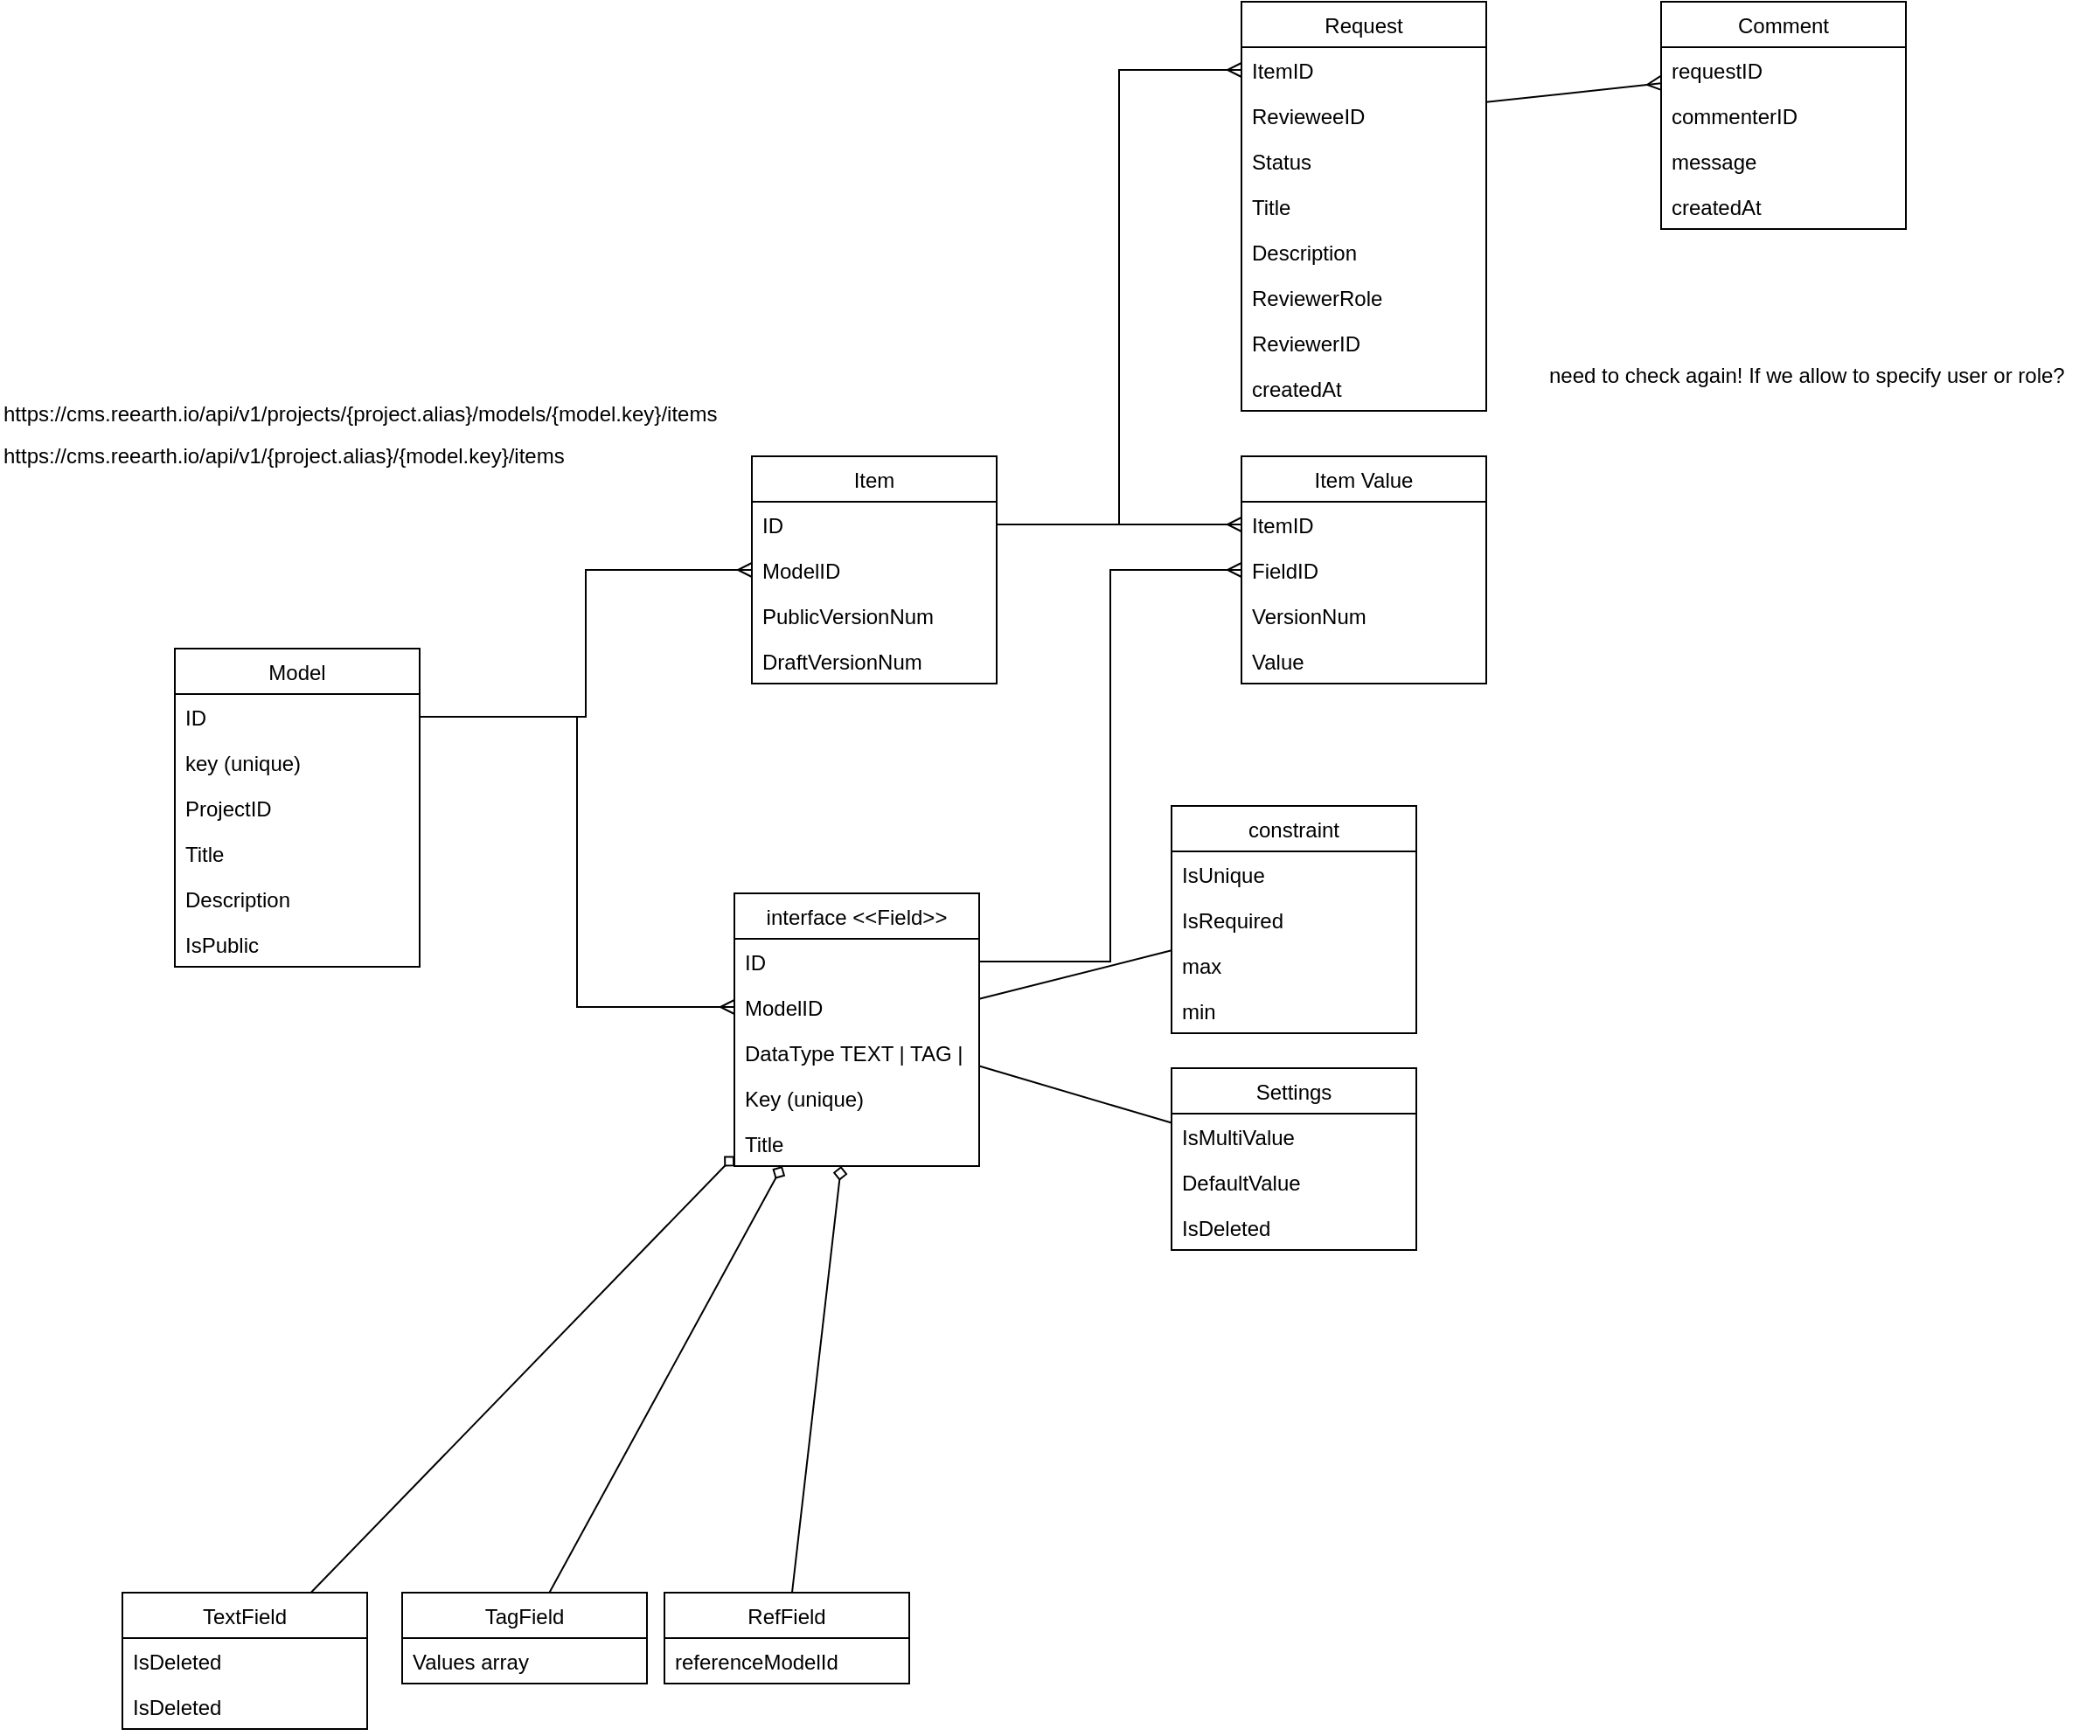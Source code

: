 <mxfile>
    <diagram id="STr8i4A3Qm90U7jZLn0f" name="Schema-Item">
        <mxGraphModel dx="1074" dy="1882" grid="1" gridSize="10" guides="1" tooltips="1" connect="1" arrows="1" fold="1" page="1" pageScale="1" pageWidth="850" pageHeight="1100" math="0" shadow="0">
            <root>
                <mxCell id="0"/>
                <mxCell id="1" parent="0"/>
                <mxCell id="EEAK7onT2T1zqi9nNM-X-1" value="Model" style="swimlane;fontStyle=0;childLayout=stackLayout;horizontal=1;startSize=26;fillColor=none;horizontalStack=0;resizeParent=1;resizeParentMax=0;resizeLast=0;collapsible=1;marginBottom=0;" parent="1" vertex="1">
                    <mxGeometry x="110" y="210" width="140" height="182" as="geometry">
                        <mxRectangle x="110" y="220" width="50" height="26" as="alternateBounds"/>
                    </mxGeometry>
                </mxCell>
                <mxCell id="EEAK7onT2T1zqi9nNM-X-2" value="ID" style="text;strokeColor=none;fillColor=none;align=left;verticalAlign=top;spacingLeft=4;spacingRight=4;overflow=hidden;rotatable=0;points=[[0,0.5],[1,0.5]];portConstraint=eastwest;" parent="EEAK7onT2T1zqi9nNM-X-1" vertex="1">
                    <mxGeometry y="26" width="140" height="26" as="geometry"/>
                </mxCell>
                <mxCell id="48" value="key (unique)" style="text;strokeColor=none;fillColor=none;align=left;verticalAlign=top;spacingLeft=4;spacingRight=4;overflow=hidden;rotatable=0;points=[[0,0.5],[1,0.5]];portConstraint=eastwest;" parent="EEAK7onT2T1zqi9nNM-X-1" vertex="1">
                    <mxGeometry y="52" width="140" height="26" as="geometry"/>
                </mxCell>
                <mxCell id="EEAK7onT2T1zqi9nNM-X-14" value="ProjectID" style="text;strokeColor=none;fillColor=none;align=left;verticalAlign=top;spacingLeft=4;spacingRight=4;overflow=hidden;rotatable=0;points=[[0,0.5],[1,0.5]];portConstraint=eastwest;" parent="EEAK7onT2T1zqi9nNM-X-1" vertex="1">
                    <mxGeometry y="78" width="140" height="26" as="geometry"/>
                </mxCell>
                <mxCell id="EEAK7onT2T1zqi9nNM-X-3" value="Title" style="text;strokeColor=none;fillColor=none;align=left;verticalAlign=top;spacingLeft=4;spacingRight=4;overflow=hidden;rotatable=0;points=[[0,0.5],[1,0.5]];portConstraint=eastwest;" parent="EEAK7onT2T1zqi9nNM-X-1" vertex="1">
                    <mxGeometry y="104" width="140" height="26" as="geometry"/>
                </mxCell>
                <mxCell id="EEAK7onT2T1zqi9nNM-X-4" value="Description" style="text;strokeColor=none;fillColor=none;align=left;verticalAlign=top;spacingLeft=4;spacingRight=4;overflow=hidden;rotatable=0;points=[[0,0.5],[1,0.5]];portConstraint=eastwest;" parent="EEAK7onT2T1zqi9nNM-X-1" vertex="1">
                    <mxGeometry y="130" width="140" height="26" as="geometry"/>
                </mxCell>
                <mxCell id="EEAK7onT2T1zqi9nNM-X-5" value="IsPublic" style="text;strokeColor=none;fillColor=none;align=left;verticalAlign=top;spacingLeft=4;spacingRight=4;overflow=hidden;rotatable=0;points=[[0,0.5],[1,0.5]];portConstraint=eastwest;" parent="EEAK7onT2T1zqi9nNM-X-1" vertex="1">
                    <mxGeometry y="156" width="140" height="26" as="geometry"/>
                </mxCell>
                <mxCell id="EEAK7onT2T1zqi9nNM-X-6" value="interface &lt;&lt;Field&gt;&gt;" style="swimlane;fontStyle=0;childLayout=stackLayout;horizontal=1;startSize=26;fillColor=none;horizontalStack=0;resizeParent=1;resizeParentMax=0;resizeLast=0;collapsible=1;marginBottom=0;" parent="1" vertex="1">
                    <mxGeometry x="430" y="350" width="140" height="156" as="geometry">
                        <mxRectangle x="110" y="220" width="50" height="26" as="alternateBounds"/>
                    </mxGeometry>
                </mxCell>
                <mxCell id="EEAK7onT2T1zqi9nNM-X-7" value="ID" style="text;strokeColor=none;fillColor=none;align=left;verticalAlign=top;spacingLeft=4;spacingRight=4;overflow=hidden;rotatable=0;points=[[0,0.5],[1,0.5]];portConstraint=eastwest;" parent="EEAK7onT2T1zqi9nNM-X-6" vertex="1">
                    <mxGeometry y="26" width="140" height="26" as="geometry"/>
                </mxCell>
                <mxCell id="EEAK7onT2T1zqi9nNM-X-15" value="ModelID" style="text;strokeColor=none;fillColor=none;align=left;verticalAlign=top;spacingLeft=4;spacingRight=4;overflow=hidden;rotatable=0;points=[[0,0.5],[1,0.5]];portConstraint=eastwest;" parent="EEAK7onT2T1zqi9nNM-X-6" vertex="1">
                    <mxGeometry y="52" width="140" height="26" as="geometry"/>
                </mxCell>
                <mxCell id="EEAK7onT2T1zqi9nNM-X-8" value="DataType TEXT | TAG | ..." style="text;strokeColor=none;fillColor=none;align=left;verticalAlign=top;spacingLeft=4;spacingRight=4;overflow=hidden;rotatable=0;points=[[0,0.5],[1,0.5]];portConstraint=eastwest;" parent="EEAK7onT2T1zqi9nNM-X-6" vertex="1">
                    <mxGeometry y="78" width="140" height="26" as="geometry"/>
                </mxCell>
                <mxCell id="EEAK7onT2T1zqi9nNM-X-12" value="Key (unique)" style="text;strokeColor=none;fillColor=none;align=left;verticalAlign=top;spacingLeft=4;spacingRight=4;overflow=hidden;rotatable=0;points=[[0,0.5],[1,0.5]];portConstraint=eastwest;" parent="EEAK7onT2T1zqi9nNM-X-6" vertex="1">
                    <mxGeometry y="104" width="140" height="26" as="geometry"/>
                </mxCell>
                <mxCell id="EEAK7onT2T1zqi9nNM-X-11" value="Title" style="text;strokeColor=none;fillColor=none;align=left;verticalAlign=top;spacingLeft=4;spacingRight=4;overflow=hidden;rotatable=0;points=[[0,0.5],[1,0.5]];portConstraint=eastwest;" parent="EEAK7onT2T1zqi9nNM-X-6" vertex="1">
                    <mxGeometry y="130" width="140" height="26" as="geometry"/>
                </mxCell>
                <mxCell id="EEAK7onT2T1zqi9nNM-X-21" style="edgeStyle=orthogonalEdgeStyle;rounded=0;orthogonalLoop=1;jettySize=auto;html=1;endArrow=ERmany;endFill=0;" parent="1" source="EEAK7onT2T1zqi9nNM-X-2" target="EEAK7onT2T1zqi9nNM-X-15" edge="1">
                    <mxGeometry relative="1" as="geometry"/>
                </mxCell>
                <mxCell id="EEAK7onT2T1zqi9nNM-X-22" value="Item" style="swimlane;fontStyle=0;childLayout=stackLayout;horizontal=1;startSize=26;fillColor=none;horizontalStack=0;resizeParent=1;resizeParentMax=0;resizeLast=0;collapsible=1;marginBottom=0;" parent="1" vertex="1">
                    <mxGeometry x="440" y="100" width="140" height="130" as="geometry"/>
                </mxCell>
                <mxCell id="EEAK7onT2T1zqi9nNM-X-26" value="ID" style="text;strokeColor=none;fillColor=none;align=left;verticalAlign=top;spacingLeft=4;spacingRight=4;overflow=hidden;rotatable=0;points=[[0,0.5],[1,0.5]];portConstraint=eastwest;" parent="EEAK7onT2T1zqi9nNM-X-22" vertex="1">
                    <mxGeometry y="26" width="140" height="26" as="geometry"/>
                </mxCell>
                <mxCell id="EEAK7onT2T1zqi9nNM-X-27" value="ModelID" style="text;strokeColor=none;fillColor=none;align=left;verticalAlign=top;spacingLeft=4;spacingRight=4;overflow=hidden;rotatable=0;points=[[0,0.5],[1,0.5]];portConstraint=eastwest;" parent="EEAK7onT2T1zqi9nNM-X-22" vertex="1">
                    <mxGeometry y="52" width="140" height="26" as="geometry"/>
                </mxCell>
                <mxCell id="EEAK7onT2T1zqi9nNM-X-23" value="PublicVersionNum" style="text;strokeColor=none;fillColor=none;align=left;verticalAlign=top;spacingLeft=4;spacingRight=4;overflow=hidden;rotatable=0;points=[[0,0.5],[1,0.5]];portConstraint=eastwest;" parent="EEAK7onT2T1zqi9nNM-X-22" vertex="1">
                    <mxGeometry y="78" width="140" height="26" as="geometry"/>
                </mxCell>
                <mxCell id="EEAK7onT2T1zqi9nNM-X-24" value="DraftVersionNum" style="text;strokeColor=none;fillColor=none;align=left;verticalAlign=top;spacingLeft=4;spacingRight=4;overflow=hidden;rotatable=0;points=[[0,0.5],[1,0.5]];portConstraint=eastwest;" parent="EEAK7onT2T1zqi9nNM-X-22" vertex="1">
                    <mxGeometry y="104" width="140" height="26" as="geometry"/>
                </mxCell>
                <mxCell id="EEAK7onT2T1zqi9nNM-X-28" value="Item Value" style="swimlane;fontStyle=0;childLayout=stackLayout;horizontal=1;startSize=26;fillColor=none;horizontalStack=0;resizeParent=1;resizeParentMax=0;resizeLast=0;collapsible=1;marginBottom=0;" parent="1" vertex="1">
                    <mxGeometry x="720" y="100" width="140" height="130" as="geometry"/>
                </mxCell>
                <mxCell id="EEAK7onT2T1zqi9nNM-X-29" value="ItemID" style="text;strokeColor=none;fillColor=none;align=left;verticalAlign=top;spacingLeft=4;spacingRight=4;overflow=hidden;rotatable=0;points=[[0,0.5],[1,0.5]];portConstraint=eastwest;" parent="EEAK7onT2T1zqi9nNM-X-28" vertex="1">
                    <mxGeometry y="26" width="140" height="26" as="geometry"/>
                </mxCell>
                <mxCell id="EEAK7onT2T1zqi9nNM-X-30" value="FieldID" style="text;strokeColor=none;fillColor=none;align=left;verticalAlign=top;spacingLeft=4;spacingRight=4;overflow=hidden;rotatable=0;points=[[0,0.5],[1,0.5]];portConstraint=eastwest;" parent="EEAK7onT2T1zqi9nNM-X-28" vertex="1">
                    <mxGeometry y="52" width="140" height="26" as="geometry"/>
                </mxCell>
                <mxCell id="EEAK7onT2T1zqi9nNM-X-46" value="VersionNum" style="text;strokeColor=none;fillColor=none;align=left;verticalAlign=top;spacingLeft=4;spacingRight=4;overflow=hidden;rotatable=0;points=[[0,0.5],[1,0.5]];portConstraint=eastwest;" parent="EEAK7onT2T1zqi9nNM-X-28" vertex="1">
                    <mxGeometry y="78" width="140" height="26" as="geometry"/>
                </mxCell>
                <mxCell id="EEAK7onT2T1zqi9nNM-X-31" value="Value" style="text;strokeColor=none;fillColor=none;align=left;verticalAlign=top;spacingLeft=4;spacingRight=4;overflow=hidden;rotatable=0;points=[[0,0.5],[1,0.5]];portConstraint=eastwest;" parent="EEAK7onT2T1zqi9nNM-X-28" vertex="1">
                    <mxGeometry y="104" width="140" height="26" as="geometry"/>
                </mxCell>
                <mxCell id="EEAK7onT2T1zqi9nNM-X-36" style="edgeStyle=orthogonalEdgeStyle;rounded=0;orthogonalLoop=1;jettySize=auto;html=1;endArrow=ERmany;endFill=0;" parent="1" source="EEAK7onT2T1zqi9nNM-X-26" target="EEAK7onT2T1zqi9nNM-X-29" edge="1">
                    <mxGeometry relative="1" as="geometry"/>
                </mxCell>
                <mxCell id="EEAK7onT2T1zqi9nNM-X-37" style="edgeStyle=orthogonalEdgeStyle;rounded=0;orthogonalLoop=1;jettySize=auto;html=1;endArrow=ERmany;endFill=0;" parent="1" source="EEAK7onT2T1zqi9nNM-X-7" target="EEAK7onT2T1zqi9nNM-X-30" edge="1">
                    <mxGeometry relative="1" as="geometry"/>
                </mxCell>
                <mxCell id="EEAK7onT2T1zqi9nNM-X-38" style="edgeStyle=orthogonalEdgeStyle;rounded=0;orthogonalLoop=1;jettySize=auto;html=1;endArrow=ERmany;endFill=0;" parent="1" source="EEAK7onT2T1zqi9nNM-X-2" target="EEAK7onT2T1zqi9nNM-X-27" edge="1">
                    <mxGeometry relative="1" as="geometry"/>
                </mxCell>
                <mxCell id="EEAK7onT2T1zqi9nNM-X-39" value="Request" style="swimlane;fontStyle=0;childLayout=stackLayout;horizontal=1;startSize=26;fillColor=none;horizontalStack=0;resizeParent=1;resizeParentMax=0;resizeLast=0;collapsible=1;marginBottom=0;" parent="1" vertex="1">
                    <mxGeometry x="720" y="-160" width="140" height="234" as="geometry"/>
                </mxCell>
                <mxCell id="EEAK7onT2T1zqi9nNM-X-40" value="ItemID" style="text;strokeColor=none;fillColor=none;align=left;verticalAlign=top;spacingLeft=4;spacingRight=4;overflow=hidden;rotatable=0;points=[[0,0.5],[1,0.5]];portConstraint=eastwest;" parent="EEAK7onT2T1zqi9nNM-X-39" vertex="1">
                    <mxGeometry y="26" width="140" height="26" as="geometry"/>
                </mxCell>
                <mxCell id="49" value="RevieweeID" style="text;strokeColor=none;fillColor=none;align=left;verticalAlign=top;spacingLeft=4;spacingRight=4;overflow=hidden;rotatable=0;points=[[0,0.5],[1,0.5]];portConstraint=eastwest;" parent="EEAK7onT2T1zqi9nNM-X-39" vertex="1">
                    <mxGeometry y="52" width="140" height="26" as="geometry"/>
                </mxCell>
                <mxCell id="EEAK7onT2T1zqi9nNM-X-44" value="Status" style="text;strokeColor=none;fillColor=none;align=left;verticalAlign=top;spacingLeft=4;spacingRight=4;overflow=hidden;rotatable=0;points=[[0,0.5],[1,0.5]];portConstraint=eastwest;" parent="EEAK7onT2T1zqi9nNM-X-39" vertex="1">
                    <mxGeometry y="78" width="140" height="26" as="geometry"/>
                </mxCell>
                <mxCell id="EEAK7onT2T1zqi9nNM-X-41" value="Title" style="text;strokeColor=none;fillColor=none;align=left;verticalAlign=top;spacingLeft=4;spacingRight=4;overflow=hidden;rotatable=0;points=[[0,0.5],[1,0.5]];portConstraint=eastwest;" parent="EEAK7onT2T1zqi9nNM-X-39" vertex="1">
                    <mxGeometry y="104" width="140" height="26" as="geometry"/>
                </mxCell>
                <mxCell id="EEAK7onT2T1zqi9nNM-X-42" value="Description" style="text;strokeColor=none;fillColor=none;align=left;verticalAlign=top;spacingLeft=4;spacingRight=4;overflow=hidden;rotatable=0;points=[[0,0.5],[1,0.5]];portConstraint=eastwest;" parent="EEAK7onT2T1zqi9nNM-X-39" vertex="1">
                    <mxGeometry y="130" width="140" height="26" as="geometry"/>
                </mxCell>
                <mxCell id="EEAK7onT2T1zqi9nNM-X-43" value="ReviewerRole" style="text;strokeColor=none;fillColor=none;align=left;verticalAlign=top;spacingLeft=4;spacingRight=4;overflow=hidden;rotatable=0;points=[[0,0.5],[1,0.5]];portConstraint=eastwest;" parent="EEAK7onT2T1zqi9nNM-X-39" vertex="1">
                    <mxGeometry y="156" width="140" height="26" as="geometry"/>
                </mxCell>
                <mxCell id="60" value="ReviewerID" style="text;strokeColor=none;fillColor=none;align=left;verticalAlign=top;spacingLeft=4;spacingRight=4;overflow=hidden;rotatable=0;points=[[0,0.5],[1,0.5]];portConstraint=eastwest;" parent="EEAK7onT2T1zqi9nNM-X-39" vertex="1">
                    <mxGeometry y="182" width="140" height="26" as="geometry"/>
                </mxCell>
                <mxCell id="59" value="createdAt" style="text;strokeColor=none;fillColor=none;align=left;verticalAlign=top;spacingLeft=4;spacingRight=4;overflow=hidden;rotatable=0;points=[[0,0.5],[1,0.5]];portConstraint=eastwest;" parent="EEAK7onT2T1zqi9nNM-X-39" vertex="1">
                    <mxGeometry y="208" width="140" height="26" as="geometry"/>
                </mxCell>
                <mxCell id="EEAK7onT2T1zqi9nNM-X-45" style="edgeStyle=orthogonalEdgeStyle;rounded=0;orthogonalLoop=1;jettySize=auto;html=1;entryX=0;entryY=0.5;entryDx=0;entryDy=0;endArrow=ERmany;endFill=0;" parent="1" source="EEAK7onT2T1zqi9nNM-X-26" target="EEAK7onT2T1zqi9nNM-X-40" edge="1">
                    <mxGeometry relative="1" as="geometry"/>
                </mxCell>
                <mxCell id="15" style="edgeStyle=none;html=1;endArrow=diamond;endFill=0;" parent="1" source="2" target="EEAK7onT2T1zqi9nNM-X-6" edge="1">
                    <mxGeometry relative="1" as="geometry"/>
                </mxCell>
                <mxCell id="2" value="TextField" style="swimlane;fontStyle=0;childLayout=stackLayout;horizontal=1;startSize=26;fillColor=none;horizontalStack=0;resizeParent=1;resizeParentMax=0;resizeLast=0;collapsible=1;marginBottom=0;" parent="1" vertex="1">
                    <mxGeometry x="80" y="750" width="140" height="78" as="geometry">
                        <mxRectangle x="110" y="220" width="50" height="26" as="alternateBounds"/>
                    </mxGeometry>
                </mxCell>
                <mxCell id="16" value="IsDeleted" style="text;strokeColor=none;fillColor=none;align=left;verticalAlign=top;spacingLeft=4;spacingRight=4;overflow=hidden;rotatable=0;points=[[0,0.5],[1,0.5]];portConstraint=eastwest;" parent="2" vertex="1">
                    <mxGeometry y="26" width="140" height="26" as="geometry"/>
                </mxCell>
                <mxCell id="14" value="IsDeleted" style="text;strokeColor=none;fillColor=none;align=left;verticalAlign=top;spacingLeft=4;spacingRight=4;overflow=hidden;rotatable=0;points=[[0,0.5],[1,0.5]];portConstraint=eastwest;" parent="2" vertex="1">
                    <mxGeometry y="52" width="140" height="26" as="geometry"/>
                </mxCell>
                <mxCell id="40" style="edgeStyle=none;html=1;endArrow=none;endFill=0;" parent="1" source="17" target="EEAK7onT2T1zqi9nNM-X-6" edge="1">
                    <mxGeometry relative="1" as="geometry"/>
                </mxCell>
                <mxCell id="17" value="constraint" style="swimlane;fontStyle=0;childLayout=stackLayout;horizontal=1;startSize=26;fillColor=none;horizontalStack=0;resizeParent=1;resizeParentMax=0;resizeLast=0;collapsible=1;marginBottom=0;" parent="1" vertex="1">
                    <mxGeometry x="680" y="300" width="140" height="130" as="geometry">
                        <mxRectangle x="110" y="220" width="50" height="26" as="alternateBounds"/>
                    </mxGeometry>
                </mxCell>
                <mxCell id="27" value="IsUnique" style="text;strokeColor=none;fillColor=none;align=left;verticalAlign=top;spacingLeft=4;spacingRight=4;overflow=hidden;rotatable=0;points=[[0,0.5],[1,0.5]];portConstraint=eastwest;" parent="17" vertex="1">
                    <mxGeometry y="26" width="140" height="26" as="geometry"/>
                </mxCell>
                <mxCell id="28" value="IsRequired" style="text;strokeColor=none;fillColor=none;align=left;verticalAlign=top;spacingLeft=4;spacingRight=4;overflow=hidden;rotatable=0;points=[[0,0.5],[1,0.5]];portConstraint=eastwest;" parent="17" vertex="1">
                    <mxGeometry y="52" width="140" height="26" as="geometry"/>
                </mxCell>
                <mxCell id="38" value="max" style="text;strokeColor=none;fillColor=none;align=left;verticalAlign=top;spacingLeft=4;spacingRight=4;overflow=hidden;rotatable=0;points=[[0,0.5],[1,0.5]];portConstraint=eastwest;" parent="17" vertex="1">
                    <mxGeometry y="78" width="140" height="26" as="geometry"/>
                </mxCell>
                <mxCell id="39" value="min" style="text;strokeColor=none;fillColor=none;align=left;verticalAlign=top;spacingLeft=4;spacingRight=4;overflow=hidden;rotatable=0;points=[[0,0.5],[1,0.5]];portConstraint=eastwest;" parent="17" vertex="1">
                    <mxGeometry y="104" width="140" height="26" as="geometry"/>
                </mxCell>
                <mxCell id="46" style="edgeStyle=none;html=1;endArrow=none;endFill=0;" parent="1" source="30" target="EEAK7onT2T1zqi9nNM-X-6" edge="1">
                    <mxGeometry relative="1" as="geometry"/>
                </mxCell>
                <mxCell id="30" value="Settings" style="swimlane;fontStyle=0;childLayout=stackLayout;horizontal=1;startSize=26;fillColor=none;horizontalStack=0;resizeParent=1;resizeParentMax=0;resizeLast=0;collapsible=1;marginBottom=0;" parent="1" vertex="1">
                    <mxGeometry x="680" y="450" width="140" height="104" as="geometry">
                        <mxRectangle x="110" y="220" width="50" height="26" as="alternateBounds"/>
                    </mxGeometry>
                </mxCell>
                <mxCell id="31" value="IsMultiValue" style="text;strokeColor=none;fillColor=none;align=left;verticalAlign=top;spacingLeft=4;spacingRight=4;overflow=hidden;rotatable=0;points=[[0,0.5],[1,0.5]];portConstraint=eastwest;" parent="30" vertex="1">
                    <mxGeometry y="26" width="140" height="26" as="geometry"/>
                </mxCell>
                <mxCell id="32" value="DefaultValue" style="text;strokeColor=none;fillColor=none;align=left;verticalAlign=top;spacingLeft=4;spacingRight=4;overflow=hidden;rotatable=0;points=[[0,0.5],[1,0.5]];portConstraint=eastwest;" parent="30" vertex="1">
                    <mxGeometry y="52" width="140" height="26" as="geometry"/>
                </mxCell>
                <mxCell id="EEAK7onT2T1zqi9nNM-X-33" value="IsDeleted" style="text;strokeColor=none;fillColor=none;align=left;verticalAlign=top;spacingLeft=4;spacingRight=4;overflow=hidden;rotatable=0;points=[[0,0.5],[1,0.5]];portConstraint=eastwest;" parent="30" vertex="1">
                    <mxGeometry y="78" width="140" height="26" as="geometry"/>
                </mxCell>
                <mxCell id="62" style="edgeStyle=none;html=1;endArrow=diamond;endFill=0;" edge="1" parent="1" source="41" target="EEAK7onT2T1zqi9nNM-X-6">
                    <mxGeometry relative="1" as="geometry"/>
                </mxCell>
                <mxCell id="41" value="TagField" style="swimlane;fontStyle=0;childLayout=stackLayout;horizontal=1;startSize=26;fillColor=none;horizontalStack=0;resizeParent=1;resizeParentMax=0;resizeLast=0;collapsible=1;marginBottom=0;" parent="1" vertex="1">
                    <mxGeometry x="240" y="750" width="140" height="52" as="geometry">
                        <mxRectangle x="110" y="220" width="50" height="26" as="alternateBounds"/>
                    </mxGeometry>
                </mxCell>
                <mxCell id="43" value="Values array" style="text;strokeColor=none;fillColor=none;align=left;verticalAlign=top;spacingLeft=4;spacingRight=4;overflow=hidden;rotatable=0;points=[[0,0.5],[1,0.5]];portConstraint=eastwest;" parent="41" vertex="1">
                    <mxGeometry y="26" width="140" height="26" as="geometry"/>
                </mxCell>
                <mxCell id="63" style="edgeStyle=none;html=1;endArrow=diamond;endFill=0;" edge="1" parent="1" source="44" target="EEAK7onT2T1zqi9nNM-X-6">
                    <mxGeometry relative="1" as="geometry"/>
                </mxCell>
                <mxCell id="44" value="RefField" style="swimlane;fontStyle=0;childLayout=stackLayout;horizontal=1;startSize=26;fillColor=none;horizontalStack=0;resizeParent=1;resizeParentMax=0;resizeLast=0;collapsible=1;marginBottom=0;" parent="1" vertex="1">
                    <mxGeometry x="390" y="750" width="140" height="52" as="geometry">
                        <mxRectangle x="110" y="220" width="50" height="26" as="alternateBounds"/>
                    </mxGeometry>
                </mxCell>
                <mxCell id="45" value="referenceModelId" style="text;strokeColor=none;fillColor=none;align=left;verticalAlign=top;spacingLeft=4;spacingRight=4;overflow=hidden;rotatable=0;points=[[0,0.5],[1,0.5]];portConstraint=eastwest;" parent="44" vertex="1">
                    <mxGeometry y="26" width="140" height="26" as="geometry"/>
                </mxCell>
                <mxCell id="47" value="https://cms.reearth.io/api/v1/projects/{project.alias}/models/{model.key}/items" style="text;html=1;align=left;verticalAlign=middle;resizable=0;points=[];autosize=1;strokeColor=none;fillColor=none;" parent="1" vertex="1">
                    <mxGeometry x="10" y="66" width="420" height="20" as="geometry"/>
                </mxCell>
                <mxCell id="50" value="need to check again! If we allow to specify user or role?" style="text;strokeColor=none;fillColor=none;align=left;verticalAlign=top;spacingLeft=4;spacingRight=4;overflow=hidden;rotatable=0;points=[[0,0.5],[1,0.5]];portConstraint=eastwest;" parent="1" vertex="1">
                    <mxGeometry x="890" y="40" width="320" height="26" as="geometry"/>
                </mxCell>
                <mxCell id="51" value="Comment" style="swimlane;fontStyle=0;childLayout=stackLayout;horizontal=1;startSize=26;fillColor=none;horizontalStack=0;resizeParent=1;resizeParentMax=0;resizeLast=0;collapsible=1;marginBottom=0;" parent="1" vertex="1">
                    <mxGeometry x="960" y="-160" width="140" height="130" as="geometry"/>
                </mxCell>
                <mxCell id="52" value="requestID" style="text;strokeColor=none;fillColor=none;align=left;verticalAlign=top;spacingLeft=4;spacingRight=4;overflow=hidden;rotatable=0;points=[[0,0.5],[1,0.5]];portConstraint=eastwest;" parent="51" vertex="1">
                    <mxGeometry y="26" width="140" height="26" as="geometry"/>
                </mxCell>
                <mxCell id="53" value="commenterID" style="text;strokeColor=none;fillColor=none;align=left;verticalAlign=top;spacingLeft=4;spacingRight=4;overflow=hidden;rotatable=0;points=[[0,0.5],[1,0.5]];portConstraint=eastwest;" parent="51" vertex="1">
                    <mxGeometry y="52" width="140" height="26" as="geometry"/>
                </mxCell>
                <mxCell id="54" value="message" style="text;strokeColor=none;fillColor=none;align=left;verticalAlign=top;spacingLeft=4;spacingRight=4;overflow=hidden;rotatable=0;points=[[0,0.5],[1,0.5]];portConstraint=eastwest;" parent="51" vertex="1">
                    <mxGeometry y="78" width="140" height="26" as="geometry"/>
                </mxCell>
                <mxCell id="55" value="createdAt" style="text;strokeColor=none;fillColor=none;align=left;verticalAlign=top;spacingLeft=4;spacingRight=4;overflow=hidden;rotatable=0;points=[[0,0.5],[1,0.5]];portConstraint=eastwest;" parent="51" vertex="1">
                    <mxGeometry y="104" width="140" height="26" as="geometry"/>
                </mxCell>
                <mxCell id="58" style="edgeStyle=none;html=1;endArrow=ERmany;endFill=0;" parent="1" source="49" target="52" edge="1">
                    <mxGeometry relative="1" as="geometry"/>
                </mxCell>
                <mxCell id="61" value="https://cms.reearth.io/api/v1/{project.alias}/{model.key}/items" style="text;html=1;align=left;verticalAlign=middle;resizable=0;points=[];autosize=1;strokeColor=none;fillColor=none;" parent="1" vertex="1">
                    <mxGeometry x="10" y="90" width="340" height="20" as="geometry"/>
                </mxCell>
            </root>
        </mxGraphModel>
    </diagram>
</mxfile>